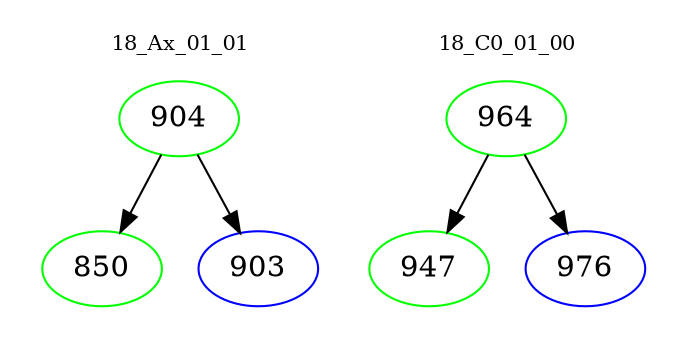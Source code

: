 digraph{
subgraph cluster_0 {
color = white
label = "18_Ax_01_01";
fontsize=10;
T0_904 [label="904", color="green"]
T0_904 -> T0_850 [color="black"]
T0_850 [label="850", color="green"]
T0_904 -> T0_903 [color="black"]
T0_903 [label="903", color="blue"]
}
subgraph cluster_1 {
color = white
label = "18_C0_01_00";
fontsize=10;
T1_964 [label="964", color="green"]
T1_964 -> T1_947 [color="black"]
T1_947 [label="947", color="green"]
T1_964 -> T1_976 [color="black"]
T1_976 [label="976", color="blue"]
}
}
